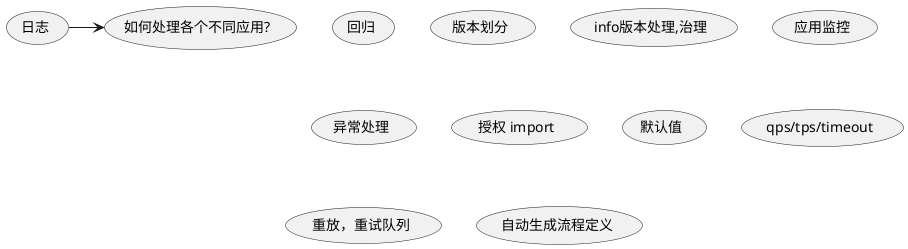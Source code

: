 @startuml

(回归)
(版本划分)
(info版本处理,治理)
(应用监控)
(异常处理)
(日志) -> (如何处理各个不同应用?)
(授权 import)
(默认值)
(qps/tps/timeout)
(重放，重试队列)
(自动生成流程定义)
@enduml